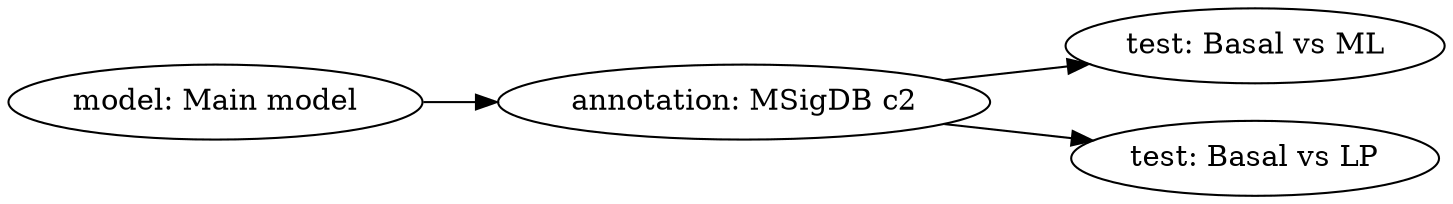 digraph G {
  graph [rankdir="LR", fontsize="16"];
  "model: Main model" -> "annotation: MSigDB c2";
  "annotation: MSigDB c2" -> "test: Basal vs ML";
  "annotation: MSigDB c2" -> "test: Basal vs LP";
}
